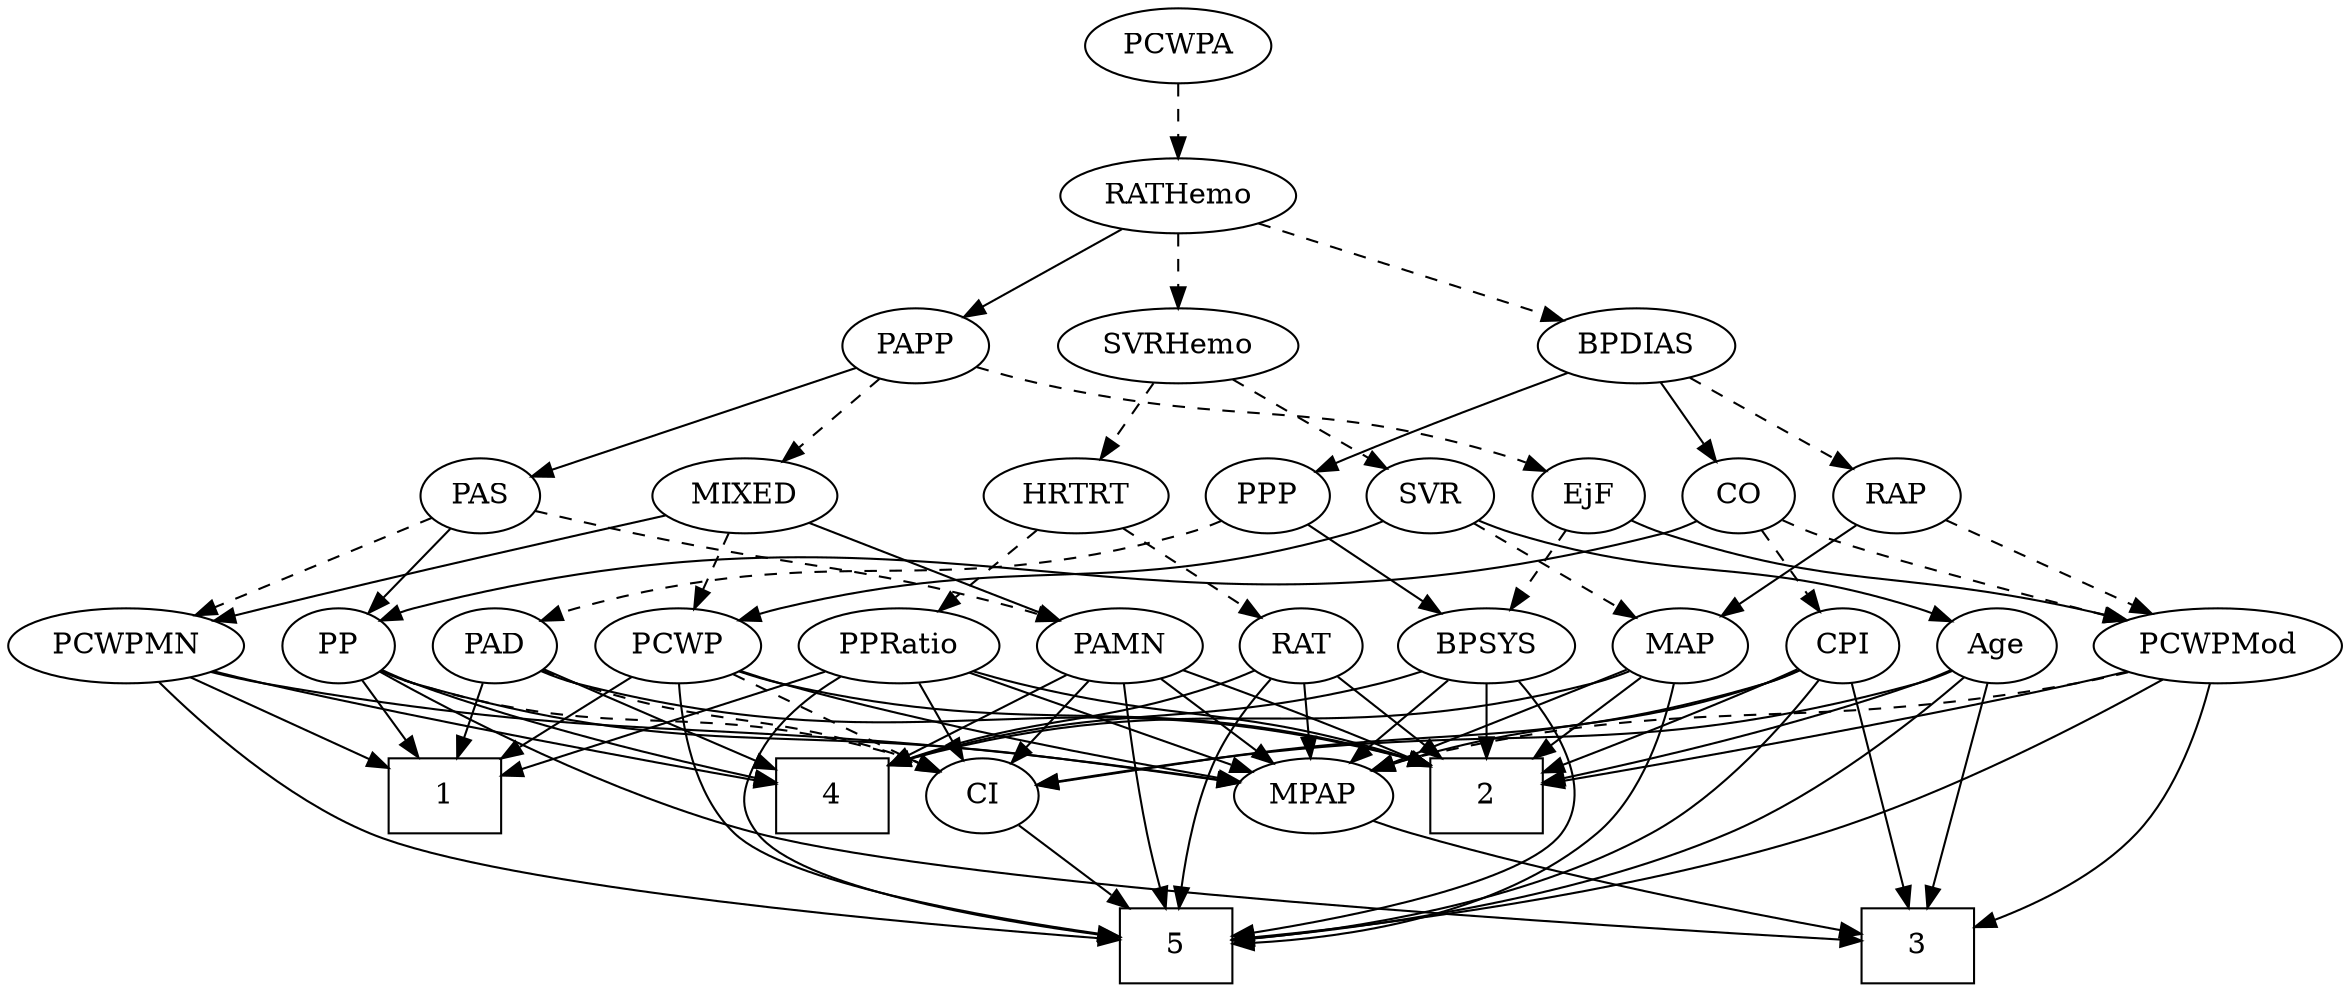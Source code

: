 strict digraph {
	graph [bb="0,0,1035,468"];
	node [label="\N"];
	1	[height=0.5,
		pos="753,90",
		shape=box,
		width=0.75];
	2	[height=0.5,
		pos="423,90",
		shape=box,
		width=0.75];
	3	[height=0.5,
		pos="343,18",
		shape=box,
		width=0.75];
	4	[height=0.5,
		pos="495,90",
		shape=box,
		width=0.75];
	5	[height=0.5,
		pos="550,18",
		shape=box,
		width=0.75];
	Age	[height=0.5,
		pos="1008,162",
		width=0.75];
	Age -> 2	[pos="e,450.12,105.08 987.93,149.93 982.87,147.58 977.35,145.4 972,144 754.1,87.056 682.23,163.49 460.12,107.66",
		style=solid];
	Age -> 3	[pos="e,370.27,21.602 986.9,150.4 982.07,148.14 976.9,145.88 972,144 920.01,124.06 903.17,129.96 852,108 822.36,95.284 819.62,82.105 789,\
72 750.51,59.301 480.4,32.275 380.25,22.566",
		style=solid];
	Age -> 5	[pos="e,577.02,20.443 990.79,148.11 963.64,128.44 908.55,91.221 856,72 763.04,38.005 646.05,25.512 587.29,21.163",
		style=solid];
	CI	[height=0.5,
		pos="643,90",
		width=0.75];
	Age -> CI	[pos="e,667.89,97.278 987.48,150.01 982.52,147.73 977.16,145.55 972,144 862.34,111.19 829.54,128.83 717,108 704.13,105.62 690.13,102.53 \
677.79,99.64",
		style=solid];
	EjF	[height=0.5,
		pos="270,234",
		width=0.75];
	BPSYS	[height=0.5,
		pos="311,162",
		width=1.0471];
	EjF -> BPSYS	[pos="e,301.25,179.63 279.5,216.76 284.45,208.32 290.61,197.8 296.17,188.31",
		style=dashed];
	PCWPMod	[height=0.5,
		pos="51.995,162",
		width=1.4443];
	EjF -> PCWPMod	[pos="e,91.083,174.03 248.92,222.37 244.08,220.12 238.91,217.86 234,216 221.4,211.23 150.48,190.88 100.98,176.83",
		style=solid];
	RAP	[height=0.5,
		pos="197,234",
		width=0.77632];
	RAP -> PCWPMod	[pos="e,81.126,177.06 175.29,222.52 152.88,211.71 117.48,194.61 90.344,181.51",
		style=dashed];
	MAP	[height=0.5,
		pos="225,162",
		width=0.84854];
	RAP -> MAP	[pos="e,218.21,179.96 203.63,216.41 206.86,208.34 210.82,198.43 214.45,189.35",
		style=solid];
	MIXED	[height=0.5,
		pos="760,234",
		width=1.1193];
	PAMN	[height=0.5,
		pos="476,162",
		width=1.011];
	MIXED -> PAMN	[pos="e,503.39,174.06 723.14,226.52 675.83,217.82 591.46,201.01 521,180 518.38,179.22 515.71,178.37 513.03,177.46",
		style=solid];
	PCWPMN	[height=0.5,
		pos="825,162",
		width=1.3902];
	MIXED -> PCWPMN	[pos="e,809.85,179.31 774.74,217.12 783.1,208.12 793.72,196.68 803.04,186.65",
		style=solid];
	PCWP	[height=0.5,
		pos="928,162",
		width=0.97491];
	MIXED -> PCWP	[pos="e,901.58,174.01 788.49,221.13 817.05,209.23 861.08,190.88 892.03,177.99",
		style=dashed];
	MPAP	[height=0.5,
		pos="343,90",
		width=0.97491];
	MPAP -> 3	[pos="e,343,36.104 343,71.697 343,63.983 343,54.712 343,46.112",
		style=solid];
	BPSYS -> 2	[pos="e,395.76,108.02 333.12,147.17 348.43,137.6 369.15,124.65 386.84,113.6",
		style=solid];
	BPSYS -> 4	[pos="e,467.6,104.28 340.07,150.46 346,148.32 352.2,146.08 358,144 400.04,128.9 413.31,126.47 458.19,108.16",
		style=solid];
	BPSYS -> 5	[pos="e,522.65,20.332 299.42,144.71 287.19,125.32 271.87,92.95 289,72 316.78,38.003 447,25.279 512.36,20.975",
		style=solid];
	BPSYS -> MPAP	[pos="e,335.32,107.79 318.74,144.05 322.44,135.97 326.94,126.12 331.06,117.11",
		style=solid];
	PAD	[height=0.5,
		pos="728,162",
		width=0.79437];
	PAD -> 1	[pos="e,746.83,108.28 734.05,144.05 736.86,136.18 740.28,126.62 743.43,117.79",
		style=solid];
	PAD -> 2	[pos="e,450.19,104.83 706.47,149.9 701.49,147.68 696.14,145.55 691,144 594.1,114.84 560.77,137.15 459.84,107.74",
		style=solid];
	PAD -> 4	[pos="e,522.06,96.813 705.94,150.14 701.08,147.95 695.91,145.78 691,144 636.72,124.35 571.69,108.15 531.87,99.032",
		style=solid];
	PAD -> CI	[pos="e,659.46,104.56 711.2,147.17 698.66,136.85 681.35,122.58 667.3,111.01",
		style=dashed];
	CO	[height=0.5,
		pos="342,234",
		width=0.75];
	CPI	[height=0.5,
		pos="149,162",
		width=0.75];
	CO -> CPI	[pos="e,170.08,173.61 320.91,222.39 316.07,220.14 310.9,217.88 306,216 253.59,195.96 237.4,200.04 185,180 183.16,179.3 181.28,178.54 179.4,\
177.75",
		style=dashed];
	CO -> PCWPMod	[pos="e,90.261,174.21 321.42,222.18 316.47,219.89 311.13,217.66 306,216 222.97,189.15 197.99,199.73 113,180 108.84,179.04 104.54,177.97 \
100.24,176.86",
		style=dashed];
	PP	[height=0.5,
		pos="557,162",
		width=0.75];
	CO -> PP	[pos="e,535.96,173.77 363.03,222.23 367.87,219.99 373.05,217.77 378,216 439.7,193.9 459.29,202.1 521,180 522.85,179.34 524.74,178.61 526.63,\
177.84",
		style=solid];
	PAS	[height=0.5,
		pos="584,234",
		width=0.75];
	PAS -> PAMN	[pos="e,497.18,176.73 565.18,220.81 548.8,210.19 524.77,194.61 505.77,182.3",
		style=dashed];
	PAS -> PCWPMN	[pos="e,787.11,174 608.43,225.9 647.92,214.43 726.47,191.62 777.33,176.85",
		style=dashed];
	PAS -> PP	[pos="e,563.54,179.96 577.6,216.41 574.48,208.34 570.66,198.43 567.16,189.35",
		style=solid];
	PAMN -> 2	[pos="e,435.96,108.12 463.7,144.76 457.27,136.27 449.25,125.68 442.03,116.15",
		style=solid];
	PAMN -> 4	[pos="e,490.31,108.28 480.59,144.05 482.71,136.26 485.27,126.82 487.65,118.08",
		style=solid];
	PAMN -> 5	[pos="e,549.3,36.104 495.95,146.73 507.92,137.12 522.43,123.42 531,108 541.58,88.95 546.27,64.592 548.35,46.176",
		style=solid];
	PAMN -> MPAP	[pos="e,366.9,103.58 451.91,148.32 430.63,137.12 399.41,120.69 375.84,108.29",
		style=solid];
	PAMN -> CI	[pos="e,620.77,100.32 502.83,149.75 532.36,137.37 579.81,117.49 611.19,104.33",
		style=solid];
	RATHemo	[height=0.5,
		pos="527,378",
		width=1.3721];
	SVRHemo	[height=0.5,
		pos="627,306",
		width=1.3902];
	RATHemo -> SVRHemo	[pos="e,604.99,322.4 548.69,361.81 562.75,351.97 581.25,339.02 596.75,328.18",
		style=dashed];
	BPDIAS	[height=0.5,
		pos="378,306",
		width=1.1735];
	RATHemo -> BPDIAS	[pos="e,405.5,319.92 497.91,363.34 474.08,352.14 440.21,336.23 414.55,324.17",
		style=dashed];
	PAPP	[height=0.5,
		pos="527,306",
		width=0.88464];
	RATHemo -> PAPP	[pos="e,527,324.1 527,359.7 527,351.98 527,342.71 527,334.11",
		style=solid];
	CPI -> 2	[pos="e,395.78,104.76 169.56,150.15 174.51,147.86 179.86,145.64 185,144 268.91,117.23 298.12,134.44 386.2,107.77",
		style=solid];
	CPI -> 3	[pos="e,315.86,22.575 144.2,144.26 139.7,124.74 135.83,92.53 152,72 170.92,47.955 255.74,31.739 305.76,24.08",
		style=solid];
	CPI -> 5	[pos="e,522.86,21.687 160.6,145.55 176.84,125.15 208.39,89.735 244,72 290.7,48.734 441.72,30.351 512.6,22.768",
		style=solid];
	CPI -> MPAP	[pos="e,313.21,99.844 170.13,150.51 174.97,148.25 180.12,145.96 185,144 224.6,128.07 271.03,112.9 303.27,102.9",
		style=solid];
	CPI -> CI	[pos="e,616.79,95.333 169.47,149.88 174.43,147.6 179.8,145.45 185,144 333.9,102.4 377.64,127.61 531,108 556.43,104.75 585,100.4 606.92,\
96.916",
		style=solid];
	RAT	[height=0.5,
		pos="394,162",
		width=0.75827];
	RAT -> 2	[pos="e,415.77,108.45 400.87,144.41 404.16,136.45 408.2,126.72 411.91,117.76",
		style=solid];
	RAT -> 4	[pos="e,470.27,108.14 412.05,148.49 425.87,138.91 445.31,125.43 461.9,113.94",
		style=solid];
	RAT -> 5	[pos="e,522.8,20.563 372.74,150.58 346.04,137.28 303.18,115.13 299,108 290.89,94.203 288.92,84.428 299,72 325.45,39.38 449.14,26.058 512.45,\
21.304",
		style=solid];
	RAT -> MPAP	[pos="e,354.99,107.47 382.68,145.46 376.32,136.74 368.24,125.65 361.04,115.76",
		style=solid];
	SVR	[height=0.5,
		pos="900,234",
		width=0.77632];
	SVR -> Age	[pos="e,989.13,175.23 919.06,220.65 936.1,209.6 961.28,193.28 980.5,180.82",
		style=solid];
	SVR -> MAP	[pos="e,247.63,174.43 873.84,227.26 855.73,223.5 831,218.77 809,216 568.15,185.66 499.87,237.35 264,180 261.69,179.44 259.36,178.75 257.03,\
177.98",
		style=dashed];
	SVR -> PCWP	[pos="e,921.21,179.96 906.63,216.41 909.86,208.34 913.82,198.43 917.45,189.35",
		style=solid];
	PCWPMod -> 2	[pos="e,395.82,104.9 89.865,149.55 97.477,147.51 105.45,145.54 113,144 230.17,120.1 267.21,141.45 385.99,107.76",
		style=solid];
	PCWPMod -> 3	[pos="e,315.84,21.207 63.46,144.19 78.137,123.98 105.47,90.473 137,72 190.56,40.606 262.63,27.588 305.78,22.35",
		style=solid];
	PCWPMod -> 5	[pos="e,522.89,21.536 70.988,145.19 96.685,124.72 144.76,89.596 192,72 250.46,50.221 433.64,30.338 512.87,22.516",
		style=solid];
	PCWPMod -> MPAP	[pos="e,311.26,97.835 90.648,149.94 98.05,147.91 105.75,145.84 113,144 178.53,127.33 255.14,110.13 301.32,100.01",
		style=dashed];
	PCWPA	[height=0.5,
		pos="527,450",
		width=1.1555];
	PCWPA -> RATHemo	[pos="e,527,396.1 527,431.7 527,423.98 527,414.71 527,406.11",
		style=dashed];
	PCWPMN -> 1	[pos="e,770.61,108.12 808.3,144.76 799.29,136.01 788,125.03 777.97,115.28",
		style=solid];
	PCWPMN -> 4	[pos="e,522.09,95.49 787.99,149.8 780.73,147.76 773.15,145.73 766,144 683.16,124.01 584.7,106.23 532.25,97.224",
		style=solid];
	PCWPMN -> 5	[pos="e,577.14,21.838 822.86,143.81 819.4,123.55 810.62,90.304 789,72 758.85,46.488 646.52,30.086 587.22,23.012",
		style=solid];
	PCWPMN -> MPAP	[pos="e,368.68,102.28 788.74,149.41 781.28,147.35 773.43,145.41 766,144 599.76,112.44 551.68,146.85 387,108 384.16,107.33 381.25,106.52 \
378.36,105.61",
		style=solid];
	SVRHemo -> SVR	[pos="e,874.5,241.54 666.4,294.9 719.59,281.26 813.55,257.17 864.59,244.08",
		style=dashed];
	HRTRT	[height=0.5,
		pos="499,234",
		width=1.1013];
	SVRHemo -> HRTRT	[pos="e,523.44,248.37 600.78,290.67 581.03,279.86 553.8,264.97 532.47,253.31",
		style=dashed];
	BPDIAS -> RAP	[pos="e,218.78,245.35 345.98,294.02 316.61,283.76 272.04,267.71 234,252 232.13,251.23 230.23,250.42 228.31,249.59",
		style=dashed];
	BPDIAS -> CO	[pos="e,350.38,251.31 369.28,288.05 365.02,279.77 359.8,269.62 355.07,260.42",
		style=solid];
	PPP	[height=0.5,
		pos="414,234",
		width=0.75];
	BPDIAS -> PPP	[pos="e,405.61,251.31 386.71,288.05 390.97,279.77 396.19,269.62 400.92,260.42",
		style=solid];
	MAP -> 2	[pos="e,395.67,104.44 248.31,150.27 253.43,148.07 258.86,145.86 264,144 314.72,125.61 331.93,127.9 386.24,107.99",
		style=solid];
	MAP -> 4	[pos="e,467.78,104.75 248.18,149.86 253.3,147.69 258.77,145.6 264,144 345.31,119.13 373.16,133.91 458.24,107.77",
		style=solid];
	MAP -> 5	[pos="e,522.75,21.48 230.33,143.93 237.65,123.46 252.84,89.694 278,72 315.36,45.713 447,29.258 512.46,22.516",
		style=solid];
	MAP -> MPAP	[pos="e,320.78,104.18 245.82,148.65 264.15,137.77 291.09,121.79 311.96,109.41",
		style=solid];
	PP -> 1	[pos="e,725.74,98.924 578.13,150.5 582.96,148.24 588.12,145.95 593,144 634.48,127.4 683.41,111.75 716.13,101.82",
		style=solid];
	PP -> 3	[pos="e,370.05,18.837 556.72,143.78 555.46,123.8 550.32,91.145 531,72 490.57,31.959 422.38,21.637 380.18,19.279",
		style=solid];
	PP -> 4	[pos="e,510.09,108.04 543.85,146.15 535.97,137.26 525.77,125.74 516.72,115.53",
		style=solid];
	PP -> MPAP	[pos="e,369.82,101.89 535.94,150.29 531.1,148.04 525.93,145.81 521,144 463.11,122.75 445.62,127.14 387,108 384.46,107.17 381.85,106.28 \
379.23,105.35",
		style=solid];
	PP -> CI	[pos="e,626.46,104.46 573.58,147.5 586.31,137.14 604.08,122.67 618.46,110.97",
		style=dashed];
	PPP -> BPSYS	[pos="e,331.73,177.09 395.58,220.49 380.17,210.01 357.89,194.87 340.07,182.76",
		style=solid];
	PPP -> PAD	[pos="e,706.48,174.12 434.52,222.04 439.48,219.76 444.84,217.57 450,216 553.63,184.54 587.2,210.92 691,180 692.93,179.42 694.89,178.77 \
696.84,178.05",
		style=dashed];
	PPRatio	[height=0.5,
		pos="642,162",
		width=1.1013];
	PPRatio -> 1	[pos="e,725.73,108.19 664.19,147 679.28,137.49 699.57,124.69 716.95,113.73",
		style=solid];
	PPRatio -> 2	[pos="e,450.3,104.51 611.79,150.14 605.6,148.02 599.11,145.88 593,144 536.93,126.77 518.66,128.97 459.71,107.94",
		style=solid];
	PPRatio -> 5	[pos="e,577.22,21.505 657.37,145.29 673.57,126.75 694.74,95.491 679,72 658.74,41.775 617.81,28.772 587.46,23.187",
		style=solid];
	PPRatio -> MPAP	[pos="e,369.24,102.1 612.43,149.89 606.08,147.74 599.36,145.65 593,144 503.02,120.69 476.55,132.87 387,108 384.35,107.27 381.64,106.43 \
378.93,105.54",
		style=solid];
	PPRatio -> CI	[pos="e,642.75,108.1 642.24,143.7 642.35,135.98 642.49,126.71 642.61,118.11",
		style=solid];
	PCWP -> 1	[pos="e,780.32,102.4 900.99,150.47 873.9,139.87 830.98,122.98 794,108 792.61,107.44 791.2,106.87 789.78,106.29",
		style=solid];
	PCWP -> 2	[pos="e,450.13,105.04 902.32,149.68 896.4,147.46 890.06,145.4 884,144 702.43,102.14 644.04,155.37 459.85,107.62",
		style=solid];
	PCWP -> 5	[pos="e,577.11,20.335 912.97,145.42 892.54,125.19 853.93,90.337 814,72 738.28,37.231 640.04,25.186 587.33,21.076",
		style=solid];
	PCWP -> MPAP	[pos="e,368.66,102.38 902.33,149.62 896.41,147.41 890.07,145.36 884,144 667.89,95.561 603.1,156.44 387,108 384.15,107.36 381.24,106.57 \
378.35,105.69",
		style=solid];
	PCWP -> CI	[pos="e,667.98,96.828 901.7,150.07 895.93,147.89 889.8,145.74 884,144 811.25,122.25 791.11,124.5 717,108 704.23,105.16 690.24,101.97 677.9,\
99.12",
		style=dashed];
	CI -> 5	[pos="e,572.69,36.082 625.5,75.834 613.01,66.431 595.87,53.529 581.08,42.394",
		style=solid];
	PAPP -> EjF	[pos="e,290.63,245.63 496.76,299.8 453.67,291.92 372.43,275.37 306,252 304.09,251.33 302.15,250.59 300.2,249.81",
		style=dashed];
	PAPP -> MIXED	[pos="e,725.27,243.21 551.52,294.25 556.9,292.06 562.6,289.85 568,288 617.78,270.88 676.26,255.38 715.48,245.62",
		style=dashed];
	PAPP -> PAS	[pos="e,571.38,250.49 539.65,289.46 547.1,280.31 556.67,268.55 565.02,258.31",
		style=solid];
	HRTRT -> RAT	[pos="e,412.66,175.44 477.49,218.67 461.25,207.83 438.83,192.89 421.31,181.21",
		style=dashed];
	HRTRT -> PPRatio	[pos="e,615.81,175.82 524.89,220.32 547.73,209.14 581.22,192.75 606.54,180.35",
		style=dashed];
}

